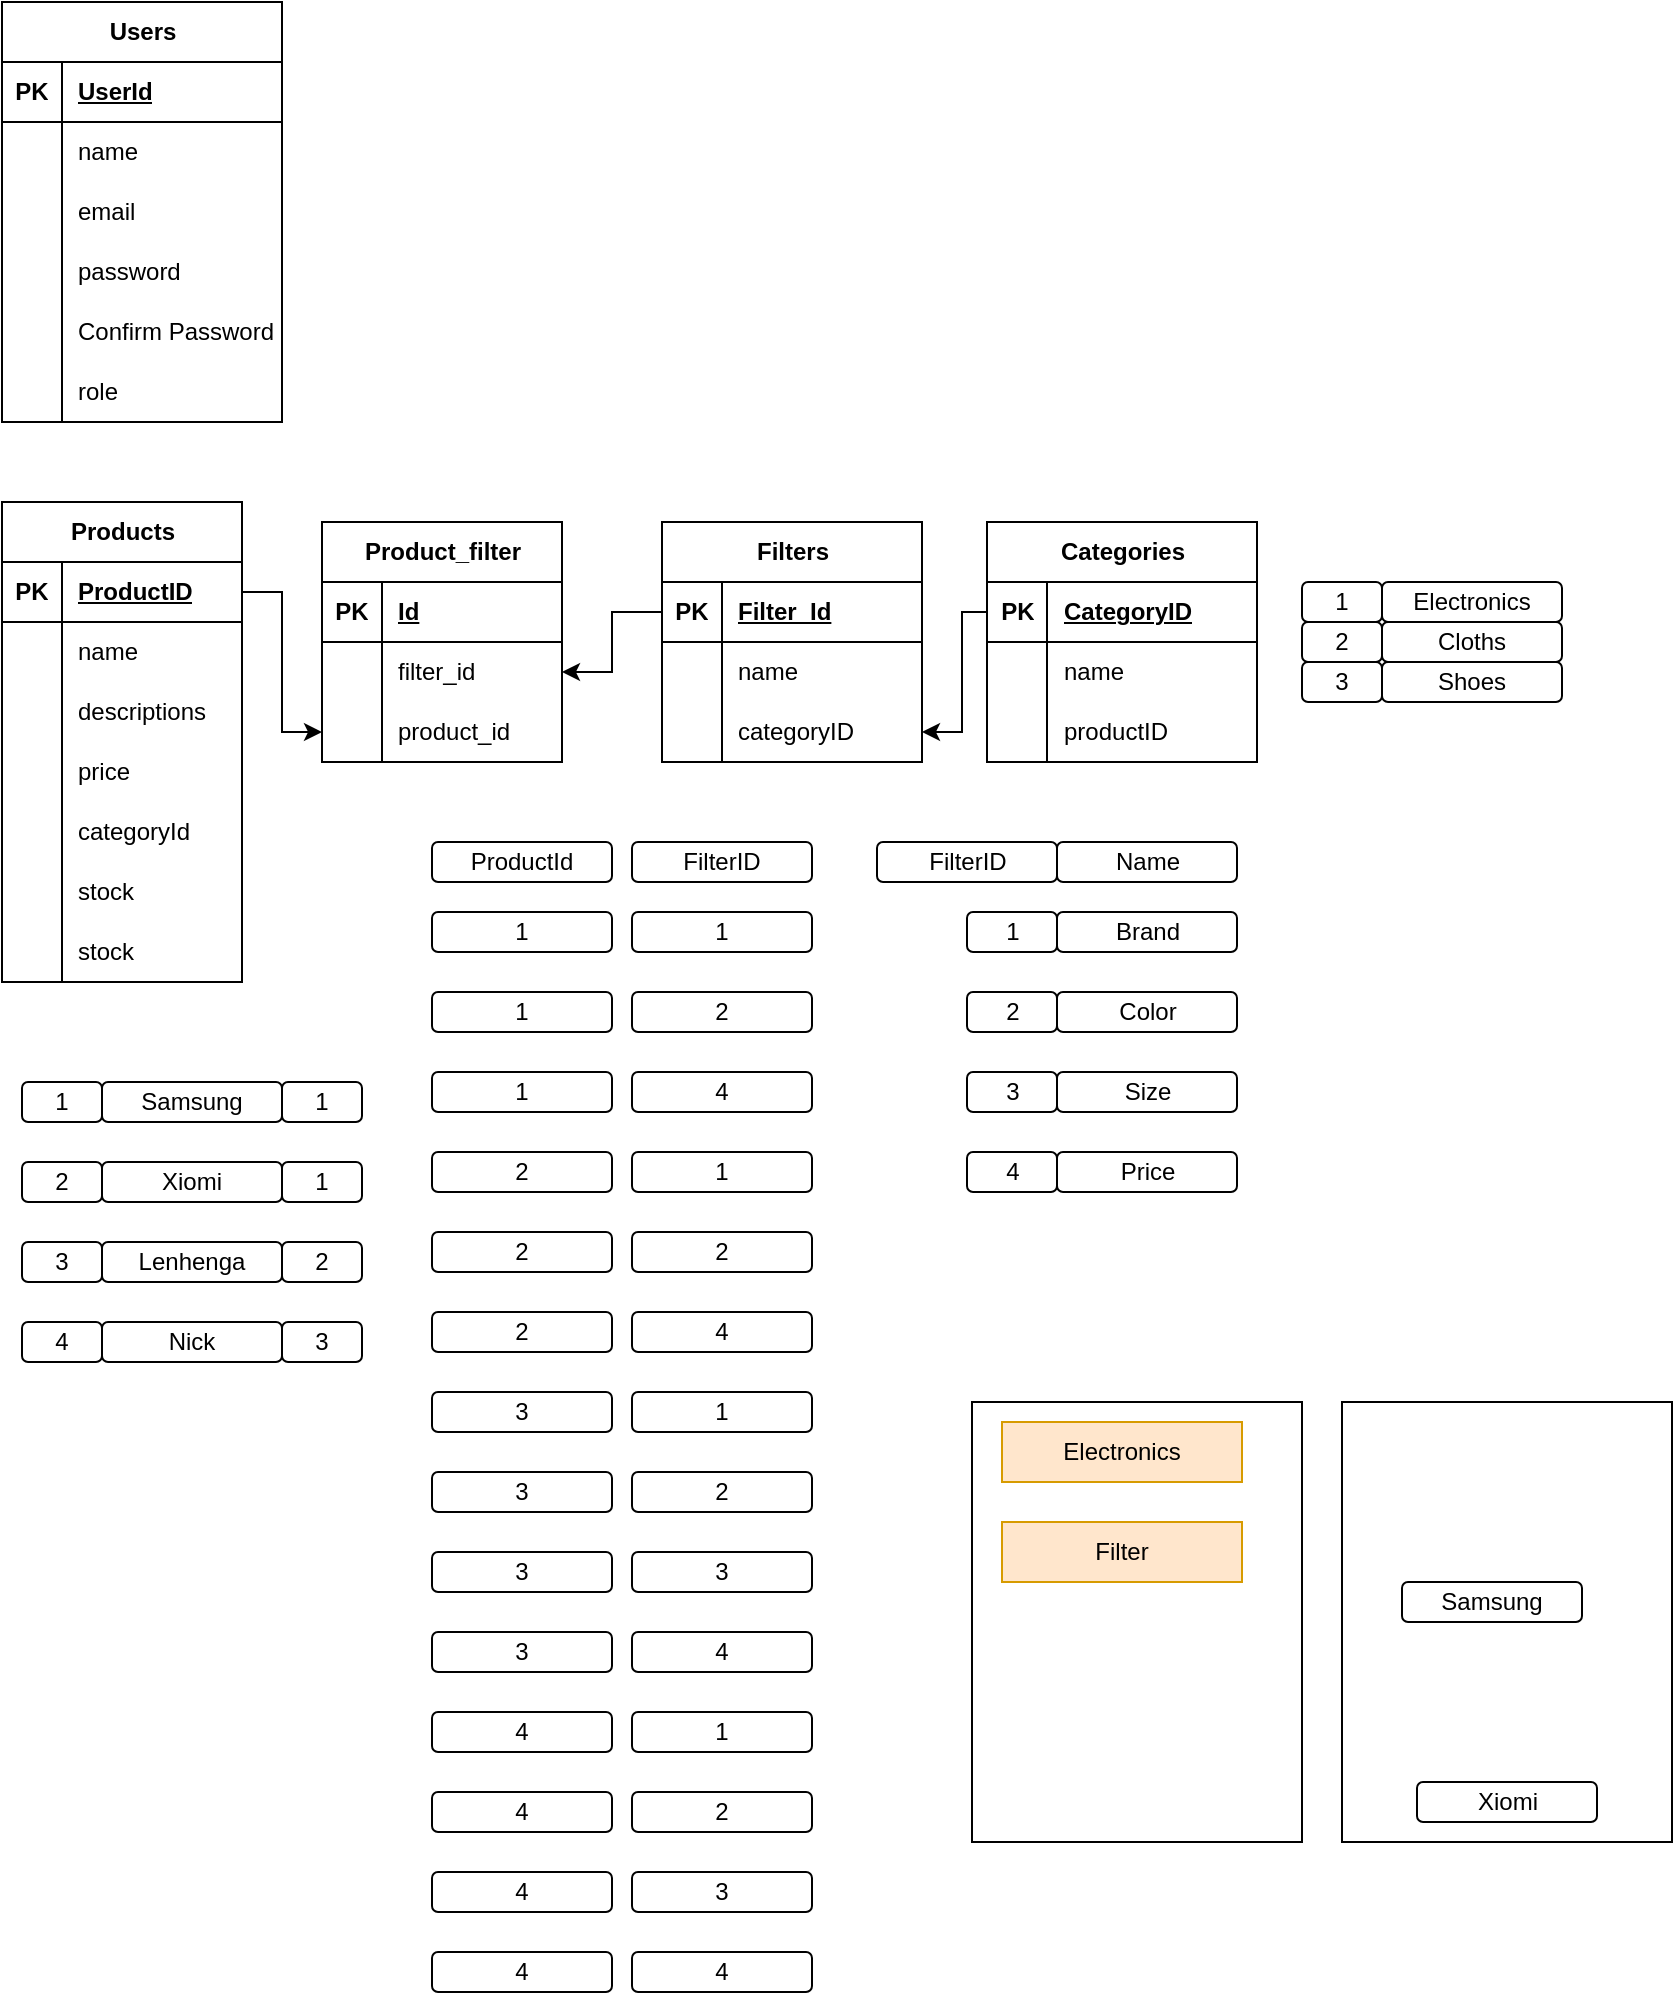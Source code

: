 <mxfile version="26.0.13">
  <diagram id="R2lEEEUBdFMjLlhIrx00" name="Page-1">
    <mxGraphModel dx="1050" dy="557" grid="1" gridSize="10" guides="1" tooltips="1" connect="1" arrows="1" fold="1" page="1" pageScale="1" pageWidth="850" pageHeight="1100" math="0" shadow="0" extFonts="Permanent Marker^https://fonts.googleapis.com/css?family=Permanent+Marker">
      <root>
        <mxCell id="0" />
        <mxCell id="1" parent="0" />
        <mxCell id="6LeqOwclISCWxOjMwCDl-1" value="Users" style="shape=table;startSize=30;container=1;collapsible=1;childLayout=tableLayout;fixedRows=1;rowLines=0;fontStyle=1;align=center;resizeLast=1;html=1;" parent="1" vertex="1">
          <mxGeometry x="50" y="40" width="140" height="210" as="geometry" />
        </mxCell>
        <mxCell id="6LeqOwclISCWxOjMwCDl-2" value="" style="shape=tableRow;horizontal=0;startSize=0;swimlaneHead=0;swimlaneBody=0;fillColor=none;collapsible=0;dropTarget=0;points=[[0,0.5],[1,0.5]];portConstraint=eastwest;top=0;left=0;right=0;bottom=1;" parent="6LeqOwclISCWxOjMwCDl-1" vertex="1">
          <mxGeometry y="30" width="140" height="30" as="geometry" />
        </mxCell>
        <mxCell id="6LeqOwclISCWxOjMwCDl-3" value="PK" style="shape=partialRectangle;connectable=0;fillColor=none;top=0;left=0;bottom=0;right=0;fontStyle=1;overflow=hidden;whiteSpace=wrap;html=1;" parent="6LeqOwclISCWxOjMwCDl-2" vertex="1">
          <mxGeometry width="30" height="30" as="geometry">
            <mxRectangle width="30" height="30" as="alternateBounds" />
          </mxGeometry>
        </mxCell>
        <mxCell id="6LeqOwclISCWxOjMwCDl-4" value="UserId" style="shape=partialRectangle;connectable=0;fillColor=none;top=0;left=0;bottom=0;right=0;align=left;spacingLeft=6;fontStyle=5;overflow=hidden;whiteSpace=wrap;html=1;" parent="6LeqOwclISCWxOjMwCDl-2" vertex="1">
          <mxGeometry x="30" width="110" height="30" as="geometry">
            <mxRectangle width="110" height="30" as="alternateBounds" />
          </mxGeometry>
        </mxCell>
        <mxCell id="6LeqOwclISCWxOjMwCDl-5" value="" style="shape=tableRow;horizontal=0;startSize=0;swimlaneHead=0;swimlaneBody=0;fillColor=none;collapsible=0;dropTarget=0;points=[[0,0.5],[1,0.5]];portConstraint=eastwest;top=0;left=0;right=0;bottom=0;" parent="6LeqOwclISCWxOjMwCDl-1" vertex="1">
          <mxGeometry y="60" width="140" height="30" as="geometry" />
        </mxCell>
        <mxCell id="6LeqOwclISCWxOjMwCDl-6" value="" style="shape=partialRectangle;connectable=0;fillColor=none;top=0;left=0;bottom=0;right=0;editable=1;overflow=hidden;whiteSpace=wrap;html=1;" parent="6LeqOwclISCWxOjMwCDl-5" vertex="1">
          <mxGeometry width="30" height="30" as="geometry">
            <mxRectangle width="30" height="30" as="alternateBounds" />
          </mxGeometry>
        </mxCell>
        <mxCell id="6LeqOwclISCWxOjMwCDl-7" value="name" style="shape=partialRectangle;connectable=0;fillColor=none;top=0;left=0;bottom=0;right=0;align=left;spacingLeft=6;overflow=hidden;whiteSpace=wrap;html=1;" parent="6LeqOwclISCWxOjMwCDl-5" vertex="1">
          <mxGeometry x="30" width="110" height="30" as="geometry">
            <mxRectangle width="110" height="30" as="alternateBounds" />
          </mxGeometry>
        </mxCell>
        <mxCell id="6LeqOwclISCWxOjMwCDl-8" value="" style="shape=tableRow;horizontal=0;startSize=0;swimlaneHead=0;swimlaneBody=0;fillColor=none;collapsible=0;dropTarget=0;points=[[0,0.5],[1,0.5]];portConstraint=eastwest;top=0;left=0;right=0;bottom=0;" parent="6LeqOwclISCWxOjMwCDl-1" vertex="1">
          <mxGeometry y="90" width="140" height="30" as="geometry" />
        </mxCell>
        <mxCell id="6LeqOwclISCWxOjMwCDl-9" value="" style="shape=partialRectangle;connectable=0;fillColor=none;top=0;left=0;bottom=0;right=0;editable=1;overflow=hidden;whiteSpace=wrap;html=1;" parent="6LeqOwclISCWxOjMwCDl-8" vertex="1">
          <mxGeometry width="30" height="30" as="geometry">
            <mxRectangle width="30" height="30" as="alternateBounds" />
          </mxGeometry>
        </mxCell>
        <mxCell id="6LeqOwclISCWxOjMwCDl-10" value="email" style="shape=partialRectangle;connectable=0;fillColor=none;top=0;left=0;bottom=0;right=0;align=left;spacingLeft=6;overflow=hidden;whiteSpace=wrap;html=1;" parent="6LeqOwclISCWxOjMwCDl-8" vertex="1">
          <mxGeometry x="30" width="110" height="30" as="geometry">
            <mxRectangle width="110" height="30" as="alternateBounds" />
          </mxGeometry>
        </mxCell>
        <mxCell id="6LeqOwclISCWxOjMwCDl-11" value="" style="shape=tableRow;horizontal=0;startSize=0;swimlaneHead=0;swimlaneBody=0;fillColor=none;collapsible=0;dropTarget=0;points=[[0,0.5],[1,0.5]];portConstraint=eastwest;top=0;left=0;right=0;bottom=0;" parent="6LeqOwclISCWxOjMwCDl-1" vertex="1">
          <mxGeometry y="120" width="140" height="30" as="geometry" />
        </mxCell>
        <mxCell id="6LeqOwclISCWxOjMwCDl-12" value="" style="shape=partialRectangle;connectable=0;fillColor=none;top=0;left=0;bottom=0;right=0;editable=1;overflow=hidden;whiteSpace=wrap;html=1;" parent="6LeqOwclISCWxOjMwCDl-11" vertex="1">
          <mxGeometry width="30" height="30" as="geometry">
            <mxRectangle width="30" height="30" as="alternateBounds" />
          </mxGeometry>
        </mxCell>
        <mxCell id="6LeqOwclISCWxOjMwCDl-13" value="password" style="shape=partialRectangle;connectable=0;fillColor=none;top=0;left=0;bottom=0;right=0;align=left;spacingLeft=6;overflow=hidden;whiteSpace=wrap;html=1;" parent="6LeqOwclISCWxOjMwCDl-11" vertex="1">
          <mxGeometry x="30" width="110" height="30" as="geometry">
            <mxRectangle width="110" height="30" as="alternateBounds" />
          </mxGeometry>
        </mxCell>
        <mxCell id="6LeqOwclISCWxOjMwCDl-14" value="" style="shape=tableRow;horizontal=0;startSize=0;swimlaneHead=0;swimlaneBody=0;fillColor=none;collapsible=0;dropTarget=0;points=[[0,0.5],[1,0.5]];portConstraint=eastwest;top=0;left=0;right=0;bottom=0;" parent="6LeqOwclISCWxOjMwCDl-1" vertex="1">
          <mxGeometry y="150" width="140" height="30" as="geometry" />
        </mxCell>
        <mxCell id="6LeqOwclISCWxOjMwCDl-15" value="" style="shape=partialRectangle;connectable=0;fillColor=none;top=0;left=0;bottom=0;right=0;editable=1;overflow=hidden;whiteSpace=wrap;html=1;" parent="6LeqOwclISCWxOjMwCDl-14" vertex="1">
          <mxGeometry width="30" height="30" as="geometry">
            <mxRectangle width="30" height="30" as="alternateBounds" />
          </mxGeometry>
        </mxCell>
        <mxCell id="6LeqOwclISCWxOjMwCDl-16" value="Confirm Password" style="shape=partialRectangle;connectable=0;fillColor=none;top=0;left=0;bottom=0;right=0;align=left;spacingLeft=6;overflow=hidden;whiteSpace=wrap;html=1;" parent="6LeqOwclISCWxOjMwCDl-14" vertex="1">
          <mxGeometry x="30" width="110" height="30" as="geometry">
            <mxRectangle width="110" height="30" as="alternateBounds" />
          </mxGeometry>
        </mxCell>
        <mxCell id="6LeqOwclISCWxOjMwCDl-17" value="" style="shape=tableRow;horizontal=0;startSize=0;swimlaneHead=0;swimlaneBody=0;fillColor=none;collapsible=0;dropTarget=0;points=[[0,0.5],[1,0.5]];portConstraint=eastwest;top=0;left=0;right=0;bottom=0;" parent="6LeqOwclISCWxOjMwCDl-1" vertex="1">
          <mxGeometry y="180" width="140" height="30" as="geometry" />
        </mxCell>
        <mxCell id="6LeqOwclISCWxOjMwCDl-18" value="" style="shape=partialRectangle;connectable=0;fillColor=none;top=0;left=0;bottom=0;right=0;editable=1;overflow=hidden;whiteSpace=wrap;html=1;" parent="6LeqOwclISCWxOjMwCDl-17" vertex="1">
          <mxGeometry width="30" height="30" as="geometry">
            <mxRectangle width="30" height="30" as="alternateBounds" />
          </mxGeometry>
        </mxCell>
        <mxCell id="6LeqOwclISCWxOjMwCDl-19" value="role" style="shape=partialRectangle;connectable=0;fillColor=none;top=0;left=0;bottom=0;right=0;align=left;spacingLeft=6;overflow=hidden;whiteSpace=wrap;html=1;" parent="6LeqOwclISCWxOjMwCDl-17" vertex="1">
          <mxGeometry x="30" width="110" height="30" as="geometry">
            <mxRectangle width="110" height="30" as="alternateBounds" />
          </mxGeometry>
        </mxCell>
        <mxCell id="6LeqOwclISCWxOjMwCDl-20" value="Products" style="shape=table;startSize=30;container=1;collapsible=1;childLayout=tableLayout;fixedRows=1;rowLines=0;fontStyle=1;align=center;resizeLast=1;html=1;" parent="1" vertex="1">
          <mxGeometry x="50" y="290" width="120" height="240" as="geometry" />
        </mxCell>
        <mxCell id="6LeqOwclISCWxOjMwCDl-21" value="" style="shape=tableRow;horizontal=0;startSize=0;swimlaneHead=0;swimlaneBody=0;fillColor=none;collapsible=0;dropTarget=0;points=[[0,0.5],[1,0.5]];portConstraint=eastwest;top=0;left=0;right=0;bottom=1;" parent="6LeqOwclISCWxOjMwCDl-20" vertex="1">
          <mxGeometry y="30" width="120" height="30" as="geometry" />
        </mxCell>
        <mxCell id="6LeqOwclISCWxOjMwCDl-22" value="PK" style="shape=partialRectangle;connectable=0;fillColor=none;top=0;left=0;bottom=0;right=0;fontStyle=1;overflow=hidden;whiteSpace=wrap;html=1;" parent="6LeqOwclISCWxOjMwCDl-21" vertex="1">
          <mxGeometry width="30" height="30" as="geometry">
            <mxRectangle width="30" height="30" as="alternateBounds" />
          </mxGeometry>
        </mxCell>
        <mxCell id="6LeqOwclISCWxOjMwCDl-23" value="ProductID" style="shape=partialRectangle;connectable=0;fillColor=none;top=0;left=0;bottom=0;right=0;align=left;spacingLeft=6;fontStyle=5;overflow=hidden;whiteSpace=wrap;html=1;" parent="6LeqOwclISCWxOjMwCDl-21" vertex="1">
          <mxGeometry x="30" width="90" height="30" as="geometry">
            <mxRectangle width="90" height="30" as="alternateBounds" />
          </mxGeometry>
        </mxCell>
        <mxCell id="6LeqOwclISCWxOjMwCDl-24" value="" style="shape=tableRow;horizontal=0;startSize=0;swimlaneHead=0;swimlaneBody=0;fillColor=none;collapsible=0;dropTarget=0;points=[[0,0.5],[1,0.5]];portConstraint=eastwest;top=0;left=0;right=0;bottom=0;" parent="6LeqOwclISCWxOjMwCDl-20" vertex="1">
          <mxGeometry y="60" width="120" height="30" as="geometry" />
        </mxCell>
        <mxCell id="6LeqOwclISCWxOjMwCDl-25" value="" style="shape=partialRectangle;connectable=0;fillColor=none;top=0;left=0;bottom=0;right=0;editable=1;overflow=hidden;whiteSpace=wrap;html=1;" parent="6LeqOwclISCWxOjMwCDl-24" vertex="1">
          <mxGeometry width="30" height="30" as="geometry">
            <mxRectangle width="30" height="30" as="alternateBounds" />
          </mxGeometry>
        </mxCell>
        <mxCell id="6LeqOwclISCWxOjMwCDl-26" value="name" style="shape=partialRectangle;connectable=0;fillColor=none;top=0;left=0;bottom=0;right=0;align=left;spacingLeft=6;overflow=hidden;whiteSpace=wrap;html=1;" parent="6LeqOwclISCWxOjMwCDl-24" vertex="1">
          <mxGeometry x="30" width="90" height="30" as="geometry">
            <mxRectangle width="90" height="30" as="alternateBounds" />
          </mxGeometry>
        </mxCell>
        <mxCell id="6LeqOwclISCWxOjMwCDl-27" value="" style="shape=tableRow;horizontal=0;startSize=0;swimlaneHead=0;swimlaneBody=0;fillColor=none;collapsible=0;dropTarget=0;points=[[0,0.5],[1,0.5]];portConstraint=eastwest;top=0;left=0;right=0;bottom=0;" parent="6LeqOwclISCWxOjMwCDl-20" vertex="1">
          <mxGeometry y="90" width="120" height="30" as="geometry" />
        </mxCell>
        <mxCell id="6LeqOwclISCWxOjMwCDl-28" value="" style="shape=partialRectangle;connectable=0;fillColor=none;top=0;left=0;bottom=0;right=0;editable=1;overflow=hidden;whiteSpace=wrap;html=1;" parent="6LeqOwclISCWxOjMwCDl-27" vertex="1">
          <mxGeometry width="30" height="30" as="geometry">
            <mxRectangle width="30" height="30" as="alternateBounds" />
          </mxGeometry>
        </mxCell>
        <mxCell id="6LeqOwclISCWxOjMwCDl-29" value="descriptions" style="shape=partialRectangle;connectable=0;fillColor=none;top=0;left=0;bottom=0;right=0;align=left;spacingLeft=6;overflow=hidden;whiteSpace=wrap;html=1;" parent="6LeqOwclISCWxOjMwCDl-27" vertex="1">
          <mxGeometry x="30" width="90" height="30" as="geometry">
            <mxRectangle width="90" height="30" as="alternateBounds" />
          </mxGeometry>
        </mxCell>
        <mxCell id="6LeqOwclISCWxOjMwCDl-30" value="" style="shape=tableRow;horizontal=0;startSize=0;swimlaneHead=0;swimlaneBody=0;fillColor=none;collapsible=0;dropTarget=0;points=[[0,0.5],[1,0.5]];portConstraint=eastwest;top=0;left=0;right=0;bottom=0;" parent="6LeqOwclISCWxOjMwCDl-20" vertex="1">
          <mxGeometry y="120" width="120" height="30" as="geometry" />
        </mxCell>
        <mxCell id="6LeqOwclISCWxOjMwCDl-31" value="" style="shape=partialRectangle;connectable=0;fillColor=none;top=0;left=0;bottom=0;right=0;editable=1;overflow=hidden;whiteSpace=wrap;html=1;" parent="6LeqOwclISCWxOjMwCDl-30" vertex="1">
          <mxGeometry width="30" height="30" as="geometry">
            <mxRectangle width="30" height="30" as="alternateBounds" />
          </mxGeometry>
        </mxCell>
        <mxCell id="6LeqOwclISCWxOjMwCDl-32" value="price" style="shape=partialRectangle;connectable=0;fillColor=none;top=0;left=0;bottom=0;right=0;align=left;spacingLeft=6;overflow=hidden;whiteSpace=wrap;html=1;" parent="6LeqOwclISCWxOjMwCDl-30" vertex="1">
          <mxGeometry x="30" width="90" height="30" as="geometry">
            <mxRectangle width="90" height="30" as="alternateBounds" />
          </mxGeometry>
        </mxCell>
        <mxCell id="6LeqOwclISCWxOjMwCDl-33" value="" style="shape=tableRow;horizontal=0;startSize=0;swimlaneHead=0;swimlaneBody=0;fillColor=none;collapsible=0;dropTarget=0;points=[[0,0.5],[1,0.5]];portConstraint=eastwest;top=0;left=0;right=0;bottom=0;" parent="6LeqOwclISCWxOjMwCDl-20" vertex="1">
          <mxGeometry y="150" width="120" height="30" as="geometry" />
        </mxCell>
        <mxCell id="6LeqOwclISCWxOjMwCDl-34" value="" style="shape=partialRectangle;connectable=0;fillColor=none;top=0;left=0;bottom=0;right=0;editable=1;overflow=hidden;whiteSpace=wrap;html=1;" parent="6LeqOwclISCWxOjMwCDl-33" vertex="1">
          <mxGeometry width="30" height="30" as="geometry">
            <mxRectangle width="30" height="30" as="alternateBounds" />
          </mxGeometry>
        </mxCell>
        <mxCell id="6LeqOwclISCWxOjMwCDl-35" value="categoryId" style="shape=partialRectangle;connectable=0;fillColor=none;top=0;left=0;bottom=0;right=0;align=left;spacingLeft=6;overflow=hidden;whiteSpace=wrap;html=1;" parent="6LeqOwclISCWxOjMwCDl-33" vertex="1">
          <mxGeometry x="30" width="90" height="30" as="geometry">
            <mxRectangle width="90" height="30" as="alternateBounds" />
          </mxGeometry>
        </mxCell>
        <mxCell id="6LeqOwclISCWxOjMwCDl-36" value="" style="shape=tableRow;horizontal=0;startSize=0;swimlaneHead=0;swimlaneBody=0;fillColor=none;collapsible=0;dropTarget=0;points=[[0,0.5],[1,0.5]];portConstraint=eastwest;top=0;left=0;right=0;bottom=0;" parent="6LeqOwclISCWxOjMwCDl-20" vertex="1">
          <mxGeometry y="180" width="120" height="30" as="geometry" />
        </mxCell>
        <mxCell id="6LeqOwclISCWxOjMwCDl-37" value="" style="shape=partialRectangle;connectable=0;fillColor=none;top=0;left=0;bottom=0;right=0;editable=1;overflow=hidden;whiteSpace=wrap;html=1;" parent="6LeqOwclISCWxOjMwCDl-36" vertex="1">
          <mxGeometry width="30" height="30" as="geometry">
            <mxRectangle width="30" height="30" as="alternateBounds" />
          </mxGeometry>
        </mxCell>
        <mxCell id="6LeqOwclISCWxOjMwCDl-38" value="stock" style="shape=partialRectangle;connectable=0;fillColor=none;top=0;left=0;bottom=0;right=0;align=left;spacingLeft=6;overflow=hidden;whiteSpace=wrap;html=1;" parent="6LeqOwclISCWxOjMwCDl-36" vertex="1">
          <mxGeometry x="30" width="90" height="30" as="geometry">
            <mxRectangle width="90" height="30" as="alternateBounds" />
          </mxGeometry>
        </mxCell>
        <mxCell id="6LeqOwclISCWxOjMwCDl-39" value="" style="shape=tableRow;horizontal=0;startSize=0;swimlaneHead=0;swimlaneBody=0;fillColor=none;collapsible=0;dropTarget=0;points=[[0,0.5],[1,0.5]];portConstraint=eastwest;top=0;left=0;right=0;bottom=0;" parent="6LeqOwclISCWxOjMwCDl-20" vertex="1">
          <mxGeometry y="210" width="120" height="30" as="geometry" />
        </mxCell>
        <mxCell id="6LeqOwclISCWxOjMwCDl-40" value="" style="shape=partialRectangle;connectable=0;fillColor=none;top=0;left=0;bottom=0;right=0;editable=1;overflow=hidden;whiteSpace=wrap;html=1;" parent="6LeqOwclISCWxOjMwCDl-39" vertex="1">
          <mxGeometry width="30" height="30" as="geometry">
            <mxRectangle width="30" height="30" as="alternateBounds" />
          </mxGeometry>
        </mxCell>
        <mxCell id="6LeqOwclISCWxOjMwCDl-41" value="stock" style="shape=partialRectangle;connectable=0;fillColor=none;top=0;left=0;bottom=0;right=0;align=left;spacingLeft=6;overflow=hidden;whiteSpace=wrap;html=1;" parent="6LeqOwclISCWxOjMwCDl-39" vertex="1">
          <mxGeometry x="30" width="90" height="30" as="geometry">
            <mxRectangle width="90" height="30" as="alternateBounds" />
          </mxGeometry>
        </mxCell>
        <mxCell id="6LeqOwclISCWxOjMwCDl-42" value="Categories" style="shape=table;startSize=30;container=1;collapsible=1;childLayout=tableLayout;fixedRows=1;rowLines=0;fontStyle=1;align=center;resizeLast=1;html=1;" parent="1" vertex="1">
          <mxGeometry x="542.5" y="300" width="135" height="120" as="geometry" />
        </mxCell>
        <mxCell id="6LeqOwclISCWxOjMwCDl-43" value="" style="shape=tableRow;horizontal=0;startSize=0;swimlaneHead=0;swimlaneBody=0;fillColor=none;collapsible=0;dropTarget=0;points=[[0,0.5],[1,0.5]];portConstraint=eastwest;top=0;left=0;right=0;bottom=1;" parent="6LeqOwclISCWxOjMwCDl-42" vertex="1">
          <mxGeometry y="30" width="135" height="30" as="geometry" />
        </mxCell>
        <mxCell id="6LeqOwclISCWxOjMwCDl-44" value="PK" style="shape=partialRectangle;connectable=0;fillColor=none;top=0;left=0;bottom=0;right=0;fontStyle=1;overflow=hidden;whiteSpace=wrap;html=1;" parent="6LeqOwclISCWxOjMwCDl-43" vertex="1">
          <mxGeometry width="30" height="30" as="geometry">
            <mxRectangle width="30" height="30" as="alternateBounds" />
          </mxGeometry>
        </mxCell>
        <mxCell id="6LeqOwclISCWxOjMwCDl-45" value="CategoryID" style="shape=partialRectangle;connectable=0;fillColor=none;top=0;left=0;bottom=0;right=0;align=left;spacingLeft=6;fontStyle=5;overflow=hidden;whiteSpace=wrap;html=1;" parent="6LeqOwclISCWxOjMwCDl-43" vertex="1">
          <mxGeometry x="30" width="105" height="30" as="geometry">
            <mxRectangle width="105" height="30" as="alternateBounds" />
          </mxGeometry>
        </mxCell>
        <mxCell id="6LeqOwclISCWxOjMwCDl-46" value="" style="shape=tableRow;horizontal=0;startSize=0;swimlaneHead=0;swimlaneBody=0;fillColor=none;collapsible=0;dropTarget=0;points=[[0,0.5],[1,0.5]];portConstraint=eastwest;top=0;left=0;right=0;bottom=0;" parent="6LeqOwclISCWxOjMwCDl-42" vertex="1">
          <mxGeometry y="60" width="135" height="30" as="geometry" />
        </mxCell>
        <mxCell id="6LeqOwclISCWxOjMwCDl-47" value="" style="shape=partialRectangle;connectable=0;fillColor=none;top=0;left=0;bottom=0;right=0;editable=1;overflow=hidden;whiteSpace=wrap;html=1;" parent="6LeqOwclISCWxOjMwCDl-46" vertex="1">
          <mxGeometry width="30" height="30" as="geometry">
            <mxRectangle width="30" height="30" as="alternateBounds" />
          </mxGeometry>
        </mxCell>
        <mxCell id="6LeqOwclISCWxOjMwCDl-48" value="name" style="shape=partialRectangle;connectable=0;fillColor=none;top=0;left=0;bottom=0;right=0;align=left;spacingLeft=6;overflow=hidden;whiteSpace=wrap;html=1;" parent="6LeqOwclISCWxOjMwCDl-46" vertex="1">
          <mxGeometry x="30" width="105" height="30" as="geometry">
            <mxRectangle width="105" height="30" as="alternateBounds" />
          </mxGeometry>
        </mxCell>
        <mxCell id="6LeqOwclISCWxOjMwCDl-49" value="" style="shape=tableRow;horizontal=0;startSize=0;swimlaneHead=0;swimlaneBody=0;fillColor=none;collapsible=0;dropTarget=0;points=[[0,0.5],[1,0.5]];portConstraint=eastwest;top=0;left=0;right=0;bottom=0;" parent="6LeqOwclISCWxOjMwCDl-42" vertex="1">
          <mxGeometry y="90" width="135" height="30" as="geometry" />
        </mxCell>
        <mxCell id="6LeqOwclISCWxOjMwCDl-50" value="" style="shape=partialRectangle;connectable=0;fillColor=none;top=0;left=0;bottom=0;right=0;editable=1;overflow=hidden;whiteSpace=wrap;html=1;" parent="6LeqOwclISCWxOjMwCDl-49" vertex="1">
          <mxGeometry width="30" height="30" as="geometry">
            <mxRectangle width="30" height="30" as="alternateBounds" />
          </mxGeometry>
        </mxCell>
        <mxCell id="6LeqOwclISCWxOjMwCDl-51" value="productID" style="shape=partialRectangle;connectable=0;fillColor=none;top=0;left=0;bottom=0;right=0;align=left;spacingLeft=6;overflow=hidden;whiteSpace=wrap;html=1;" parent="6LeqOwclISCWxOjMwCDl-49" vertex="1">
          <mxGeometry x="30" width="105" height="30" as="geometry">
            <mxRectangle width="105" height="30" as="alternateBounds" />
          </mxGeometry>
        </mxCell>
        <mxCell id="E-jXyu5Ren6ETagCGvYg-1" value="Filters" style="shape=table;startSize=30;container=1;collapsible=1;childLayout=tableLayout;fixedRows=1;rowLines=0;fontStyle=1;align=center;resizeLast=1;html=1;" parent="1" vertex="1">
          <mxGeometry x="380" y="300" width="130" height="120" as="geometry" />
        </mxCell>
        <mxCell id="E-jXyu5Ren6ETagCGvYg-2" value="" style="shape=tableRow;horizontal=0;startSize=0;swimlaneHead=0;swimlaneBody=0;fillColor=none;collapsible=0;dropTarget=0;points=[[0,0.5],[1,0.5]];portConstraint=eastwest;top=0;left=0;right=0;bottom=1;" parent="E-jXyu5Ren6ETagCGvYg-1" vertex="1">
          <mxGeometry y="30" width="130" height="30" as="geometry" />
        </mxCell>
        <mxCell id="E-jXyu5Ren6ETagCGvYg-3" value="PK" style="shape=partialRectangle;connectable=0;fillColor=none;top=0;left=0;bottom=0;right=0;fontStyle=1;overflow=hidden;whiteSpace=wrap;html=1;" parent="E-jXyu5Ren6ETagCGvYg-2" vertex="1">
          <mxGeometry width="30" height="30" as="geometry">
            <mxRectangle width="30" height="30" as="alternateBounds" />
          </mxGeometry>
        </mxCell>
        <mxCell id="E-jXyu5Ren6ETagCGvYg-4" value="Filter_Id" style="shape=partialRectangle;connectable=0;fillColor=none;top=0;left=0;bottom=0;right=0;align=left;spacingLeft=6;fontStyle=5;overflow=hidden;whiteSpace=wrap;html=1;" parent="E-jXyu5Ren6ETagCGvYg-2" vertex="1">
          <mxGeometry x="30" width="100" height="30" as="geometry">
            <mxRectangle width="100" height="30" as="alternateBounds" />
          </mxGeometry>
        </mxCell>
        <mxCell id="E-jXyu5Ren6ETagCGvYg-5" value="" style="shape=tableRow;horizontal=0;startSize=0;swimlaneHead=0;swimlaneBody=0;fillColor=none;collapsible=0;dropTarget=0;points=[[0,0.5],[1,0.5]];portConstraint=eastwest;top=0;left=0;right=0;bottom=0;" parent="E-jXyu5Ren6ETagCGvYg-1" vertex="1">
          <mxGeometry y="60" width="130" height="30" as="geometry" />
        </mxCell>
        <mxCell id="E-jXyu5Ren6ETagCGvYg-6" value="" style="shape=partialRectangle;connectable=0;fillColor=none;top=0;left=0;bottom=0;right=0;editable=1;overflow=hidden;whiteSpace=wrap;html=1;" parent="E-jXyu5Ren6ETagCGvYg-5" vertex="1">
          <mxGeometry width="30" height="30" as="geometry">
            <mxRectangle width="30" height="30" as="alternateBounds" />
          </mxGeometry>
        </mxCell>
        <mxCell id="E-jXyu5Ren6ETagCGvYg-7" value="name" style="shape=partialRectangle;connectable=0;fillColor=none;top=0;left=0;bottom=0;right=0;align=left;spacingLeft=6;overflow=hidden;whiteSpace=wrap;html=1;" parent="E-jXyu5Ren6ETagCGvYg-5" vertex="1">
          <mxGeometry x="30" width="100" height="30" as="geometry">
            <mxRectangle width="100" height="30" as="alternateBounds" />
          </mxGeometry>
        </mxCell>
        <mxCell id="iA1d8lxsbhERtXx-RGN2-26" value="" style="shape=tableRow;horizontal=0;startSize=0;swimlaneHead=0;swimlaneBody=0;fillColor=none;collapsible=0;dropTarget=0;points=[[0,0.5],[1,0.5]];portConstraint=eastwest;top=0;left=0;right=0;bottom=0;" vertex="1" parent="E-jXyu5Ren6ETagCGvYg-1">
          <mxGeometry y="90" width="130" height="30" as="geometry" />
        </mxCell>
        <mxCell id="iA1d8lxsbhERtXx-RGN2-27" value="" style="shape=partialRectangle;connectable=0;fillColor=none;top=0;left=0;bottom=0;right=0;editable=1;overflow=hidden;whiteSpace=wrap;html=1;" vertex="1" parent="iA1d8lxsbhERtXx-RGN2-26">
          <mxGeometry width="30" height="30" as="geometry">
            <mxRectangle width="30" height="30" as="alternateBounds" />
          </mxGeometry>
        </mxCell>
        <mxCell id="iA1d8lxsbhERtXx-RGN2-28" value="categoryID" style="shape=partialRectangle;connectable=0;fillColor=none;top=0;left=0;bottom=0;right=0;align=left;spacingLeft=6;overflow=hidden;whiteSpace=wrap;html=1;" vertex="1" parent="iA1d8lxsbhERtXx-RGN2-26">
          <mxGeometry x="30" width="100" height="30" as="geometry">
            <mxRectangle width="100" height="30" as="alternateBounds" />
          </mxGeometry>
        </mxCell>
        <mxCell id="E-jXyu5Ren6ETagCGvYg-20" value="Product_filter" style="shape=table;startSize=30;container=1;collapsible=1;childLayout=tableLayout;fixedRows=1;rowLines=0;fontStyle=1;align=center;resizeLast=1;html=1;" parent="1" vertex="1">
          <mxGeometry x="210" y="300" width="120" height="120" as="geometry" />
        </mxCell>
        <mxCell id="E-jXyu5Ren6ETagCGvYg-21" value="" style="shape=tableRow;horizontal=0;startSize=0;swimlaneHead=0;swimlaneBody=0;fillColor=none;collapsible=0;dropTarget=0;points=[[0,0.5],[1,0.5]];portConstraint=eastwest;top=0;left=0;right=0;bottom=1;" parent="E-jXyu5Ren6ETagCGvYg-20" vertex="1">
          <mxGeometry y="30" width="120" height="30" as="geometry" />
        </mxCell>
        <mxCell id="E-jXyu5Ren6ETagCGvYg-22" value="PK" style="shape=partialRectangle;connectable=0;fillColor=none;top=0;left=0;bottom=0;right=0;fontStyle=1;overflow=hidden;whiteSpace=wrap;html=1;" parent="E-jXyu5Ren6ETagCGvYg-21" vertex="1">
          <mxGeometry width="30" height="30" as="geometry">
            <mxRectangle width="30" height="30" as="alternateBounds" />
          </mxGeometry>
        </mxCell>
        <mxCell id="E-jXyu5Ren6ETagCGvYg-23" value="Id" style="shape=partialRectangle;connectable=0;fillColor=none;top=0;left=0;bottom=0;right=0;align=left;spacingLeft=6;fontStyle=5;overflow=hidden;whiteSpace=wrap;html=1;" parent="E-jXyu5Ren6ETagCGvYg-21" vertex="1">
          <mxGeometry x="30" width="90" height="30" as="geometry">
            <mxRectangle width="90" height="30" as="alternateBounds" />
          </mxGeometry>
        </mxCell>
        <mxCell id="E-jXyu5Ren6ETagCGvYg-27" value="" style="shape=tableRow;horizontal=0;startSize=0;swimlaneHead=0;swimlaneBody=0;fillColor=none;collapsible=0;dropTarget=0;points=[[0,0.5],[1,0.5]];portConstraint=eastwest;top=0;left=0;right=0;bottom=0;" parent="E-jXyu5Ren6ETagCGvYg-20" vertex="1">
          <mxGeometry y="60" width="120" height="30" as="geometry" />
        </mxCell>
        <mxCell id="E-jXyu5Ren6ETagCGvYg-28" value="" style="shape=partialRectangle;connectable=0;fillColor=none;top=0;left=0;bottom=0;right=0;editable=1;overflow=hidden;whiteSpace=wrap;html=1;" parent="E-jXyu5Ren6ETagCGvYg-27" vertex="1">
          <mxGeometry width="30" height="30" as="geometry">
            <mxRectangle width="30" height="30" as="alternateBounds" />
          </mxGeometry>
        </mxCell>
        <mxCell id="E-jXyu5Ren6ETagCGvYg-29" value="filter_id" style="shape=partialRectangle;connectable=0;fillColor=none;top=0;left=0;bottom=0;right=0;align=left;spacingLeft=6;overflow=hidden;whiteSpace=wrap;html=1;" parent="E-jXyu5Ren6ETagCGvYg-27" vertex="1">
          <mxGeometry x="30" width="90" height="30" as="geometry">
            <mxRectangle width="90" height="30" as="alternateBounds" />
          </mxGeometry>
        </mxCell>
        <mxCell id="E-jXyu5Ren6ETagCGvYg-32" value="" style="shape=tableRow;horizontal=0;startSize=0;swimlaneHead=0;swimlaneBody=0;fillColor=none;collapsible=0;dropTarget=0;points=[[0,0.5],[1,0.5]];portConstraint=eastwest;top=0;left=0;right=0;bottom=0;" parent="E-jXyu5Ren6ETagCGvYg-20" vertex="1">
          <mxGeometry y="90" width="120" height="30" as="geometry" />
        </mxCell>
        <mxCell id="E-jXyu5Ren6ETagCGvYg-33" value="" style="shape=partialRectangle;connectable=0;fillColor=none;top=0;left=0;bottom=0;right=0;editable=1;overflow=hidden;whiteSpace=wrap;html=1;" parent="E-jXyu5Ren6ETagCGvYg-32" vertex="1">
          <mxGeometry width="30" height="30" as="geometry">
            <mxRectangle width="30" height="30" as="alternateBounds" />
          </mxGeometry>
        </mxCell>
        <mxCell id="E-jXyu5Ren6ETagCGvYg-34" value="product_id" style="shape=partialRectangle;connectable=0;fillColor=none;top=0;left=0;bottom=0;right=0;align=left;spacingLeft=6;overflow=hidden;whiteSpace=wrap;html=1;" parent="E-jXyu5Ren6ETagCGvYg-32" vertex="1">
          <mxGeometry x="30" width="90" height="30" as="geometry">
            <mxRectangle width="90" height="30" as="alternateBounds" />
          </mxGeometry>
        </mxCell>
        <mxCell id="E-jXyu5Ren6ETagCGvYg-30" style="edgeStyle=orthogonalEdgeStyle;rounded=0;orthogonalLoop=1;jettySize=auto;html=1;entryX=0;entryY=0.5;entryDx=0;entryDy=0;" parent="1" source="6LeqOwclISCWxOjMwCDl-21" target="E-jXyu5Ren6ETagCGvYg-32" edge="1">
          <mxGeometry relative="1" as="geometry" />
        </mxCell>
        <mxCell id="E-jXyu5Ren6ETagCGvYg-31" style="edgeStyle=orthogonalEdgeStyle;rounded=0;orthogonalLoop=1;jettySize=auto;html=1;entryX=1;entryY=0.5;entryDx=0;entryDy=0;" parent="1" source="E-jXyu5Ren6ETagCGvYg-2" target="E-jXyu5Ren6ETagCGvYg-27" edge="1">
          <mxGeometry relative="1" as="geometry" />
        </mxCell>
        <mxCell id="E-jXyu5Ren6ETagCGvYg-35" value="Brand" style="rounded=1;whiteSpace=wrap;html=1;" parent="1" vertex="1">
          <mxGeometry x="577.5" y="495" width="90" height="20" as="geometry" />
        </mxCell>
        <mxCell id="E-jXyu5Ren6ETagCGvYg-36" value="Color" style="rounded=1;whiteSpace=wrap;html=1;" parent="1" vertex="1">
          <mxGeometry x="577.5" y="535" width="90" height="20" as="geometry" />
        </mxCell>
        <mxCell id="E-jXyu5Ren6ETagCGvYg-37" value="Size" style="rounded=1;whiteSpace=wrap;html=1;" parent="1" vertex="1">
          <mxGeometry x="577.5" y="575" width="90" height="20" as="geometry" />
        </mxCell>
        <mxCell id="E-jXyu5Ren6ETagCGvYg-38" value="Price" style="rounded=1;whiteSpace=wrap;html=1;" parent="1" vertex="1">
          <mxGeometry x="577.5" y="615" width="90" height="20" as="geometry" />
        </mxCell>
        <mxCell id="E-jXyu5Ren6ETagCGvYg-39" value="Samsung" style="rounded=1;whiteSpace=wrap;html=1;" parent="1" vertex="1">
          <mxGeometry x="100" y="580" width="90" height="20" as="geometry" />
        </mxCell>
        <mxCell id="E-jXyu5Ren6ETagCGvYg-40" value="Xiomi" style="rounded=1;whiteSpace=wrap;html=1;" parent="1" vertex="1">
          <mxGeometry x="100" y="620" width="90" height="20" as="geometry" />
        </mxCell>
        <mxCell id="E-jXyu5Ren6ETagCGvYg-41" value="Lenhenga" style="rounded=1;whiteSpace=wrap;html=1;" parent="1" vertex="1">
          <mxGeometry x="100" y="660" width="90" height="20" as="geometry" />
        </mxCell>
        <mxCell id="E-jXyu5Ren6ETagCGvYg-42" value="Nick" style="rounded=1;whiteSpace=wrap;html=1;" parent="1" vertex="1">
          <mxGeometry x="100" y="700" width="90" height="20" as="geometry" />
        </mxCell>
        <mxCell id="E-jXyu5Ren6ETagCGvYg-44" value="Electronics" style="rounded=1;whiteSpace=wrap;html=1;" parent="1" vertex="1">
          <mxGeometry x="740" y="330" width="90" height="20" as="geometry" />
        </mxCell>
        <mxCell id="E-jXyu5Ren6ETagCGvYg-45" value="Cloths" style="rounded=1;whiteSpace=wrap;html=1;" parent="1" vertex="1">
          <mxGeometry x="740" y="350" width="90" height="20" as="geometry" />
        </mxCell>
        <mxCell id="E-jXyu5Ren6ETagCGvYg-46" value="Shoes" style="rounded=1;whiteSpace=wrap;html=1;" parent="1" vertex="1">
          <mxGeometry x="740" y="370" width="90" height="20" as="geometry" />
        </mxCell>
        <mxCell id="E-jXyu5Ren6ETagCGvYg-48" value="1" style="rounded=1;whiteSpace=wrap;html=1;" parent="1" vertex="1">
          <mxGeometry x="60" y="580" width="40" height="20" as="geometry" />
        </mxCell>
        <mxCell id="E-jXyu5Ren6ETagCGvYg-49" value="2" style="rounded=1;whiteSpace=wrap;html=1;" parent="1" vertex="1">
          <mxGeometry x="60" y="620" width="40" height="20" as="geometry" />
        </mxCell>
        <mxCell id="E-jXyu5Ren6ETagCGvYg-50" value="3" style="rounded=1;whiteSpace=wrap;html=1;" parent="1" vertex="1">
          <mxGeometry x="60" y="660" width="40" height="20" as="geometry" />
        </mxCell>
        <mxCell id="E-jXyu5Ren6ETagCGvYg-51" value="4" style="rounded=1;whiteSpace=wrap;html=1;" parent="1" vertex="1">
          <mxGeometry x="60" y="700" width="40" height="20" as="geometry" />
        </mxCell>
        <mxCell id="E-jXyu5Ren6ETagCGvYg-52" value="1" style="rounded=1;whiteSpace=wrap;html=1;" parent="1" vertex="1">
          <mxGeometry x="532.5" y="495" width="45" height="20" as="geometry" />
        </mxCell>
        <mxCell id="E-jXyu5Ren6ETagCGvYg-53" value="2" style="rounded=1;whiteSpace=wrap;html=1;" parent="1" vertex="1">
          <mxGeometry x="532.5" y="535" width="45" height="20" as="geometry" />
        </mxCell>
        <mxCell id="E-jXyu5Ren6ETagCGvYg-54" value="3" style="rounded=1;whiteSpace=wrap;html=1;" parent="1" vertex="1">
          <mxGeometry x="532.5" y="575" width="45" height="20" as="geometry" />
        </mxCell>
        <mxCell id="E-jXyu5Ren6ETagCGvYg-55" value="4" style="rounded=1;whiteSpace=wrap;html=1;" parent="1" vertex="1">
          <mxGeometry x="532.5" y="615" width="45" height="20" as="geometry" />
        </mxCell>
        <mxCell id="E-jXyu5Ren6ETagCGvYg-56" value="1" style="rounded=1;whiteSpace=wrap;html=1;" parent="1" vertex="1">
          <mxGeometry x="265" y="495" width="90" height="20" as="geometry" />
        </mxCell>
        <mxCell id="E-jXyu5Ren6ETagCGvYg-57" value="2" style="rounded=1;whiteSpace=wrap;html=1;" parent="1" vertex="1">
          <mxGeometry x="265" y="615" width="90" height="20" as="geometry" />
        </mxCell>
        <mxCell id="E-jXyu5Ren6ETagCGvYg-58" value="3" style="rounded=1;whiteSpace=wrap;html=1;" parent="1" vertex="1">
          <mxGeometry x="265" y="735" width="90" height="20" as="geometry" />
        </mxCell>
        <mxCell id="E-jXyu5Ren6ETagCGvYg-59" value="4" style="rounded=1;whiteSpace=wrap;html=1;" parent="1" vertex="1">
          <mxGeometry x="265" y="895" width="90" height="20" as="geometry" />
        </mxCell>
        <mxCell id="E-jXyu5Ren6ETagCGvYg-60" value="1" style="rounded=1;whiteSpace=wrap;html=1;" parent="1" vertex="1">
          <mxGeometry x="365" y="495" width="90" height="20" as="geometry" />
        </mxCell>
        <mxCell id="E-jXyu5Ren6ETagCGvYg-68" value="1" style="rounded=1;whiteSpace=wrap;html=1;" parent="1" vertex="1">
          <mxGeometry x="265" y="535" width="90" height="20" as="geometry" />
        </mxCell>
        <mxCell id="E-jXyu5Ren6ETagCGvYg-69" value="2" style="rounded=1;whiteSpace=wrap;html=1;" parent="1" vertex="1">
          <mxGeometry x="365" y="535" width="90" height="20" as="geometry" />
        </mxCell>
        <mxCell id="E-jXyu5Ren6ETagCGvYg-70" value="1" style="rounded=1;whiteSpace=wrap;html=1;" parent="1" vertex="1">
          <mxGeometry x="265" y="575" width="90" height="20" as="geometry" />
        </mxCell>
        <mxCell id="E-jXyu5Ren6ETagCGvYg-71" value="4" style="rounded=1;whiteSpace=wrap;html=1;" parent="1" vertex="1">
          <mxGeometry x="365" y="575" width="90" height="20" as="geometry" />
        </mxCell>
        <mxCell id="E-jXyu5Ren6ETagCGvYg-72" value="1" style="rounded=1;whiteSpace=wrap;html=1;" parent="1" vertex="1">
          <mxGeometry x="365" y="615" width="90" height="20" as="geometry" />
        </mxCell>
        <mxCell id="E-jXyu5Ren6ETagCGvYg-73" value="2" style="rounded=1;whiteSpace=wrap;html=1;" parent="1" vertex="1">
          <mxGeometry x="365" y="655" width="90" height="20" as="geometry" />
        </mxCell>
        <mxCell id="E-jXyu5Ren6ETagCGvYg-74" value="4" style="rounded=1;whiteSpace=wrap;html=1;" parent="1" vertex="1">
          <mxGeometry x="365" y="695" width="90" height="20" as="geometry" />
        </mxCell>
        <mxCell id="E-jXyu5Ren6ETagCGvYg-75" value="2" style="rounded=1;whiteSpace=wrap;html=1;" parent="1" vertex="1">
          <mxGeometry x="265" y="655" width="90" height="20" as="geometry" />
        </mxCell>
        <mxCell id="E-jXyu5Ren6ETagCGvYg-76" value="2" style="rounded=1;whiteSpace=wrap;html=1;" parent="1" vertex="1">
          <mxGeometry x="265" y="695" width="90" height="20" as="geometry" />
        </mxCell>
        <mxCell id="E-jXyu5Ren6ETagCGvYg-78" value="1" style="rounded=1;whiteSpace=wrap;html=1;" parent="1" vertex="1">
          <mxGeometry x="365" y="735" width="90" height="20" as="geometry" />
        </mxCell>
        <mxCell id="E-jXyu5Ren6ETagCGvYg-79" value="2" style="rounded=1;whiteSpace=wrap;html=1;" parent="1" vertex="1">
          <mxGeometry x="365" y="775" width="90" height="20" as="geometry" />
        </mxCell>
        <mxCell id="E-jXyu5Ren6ETagCGvYg-80" value="3" style="rounded=1;whiteSpace=wrap;html=1;" parent="1" vertex="1">
          <mxGeometry x="365" y="815" width="90" height="20" as="geometry" />
        </mxCell>
        <mxCell id="E-jXyu5Ren6ETagCGvYg-81" value="4" style="rounded=1;whiteSpace=wrap;html=1;" parent="1" vertex="1">
          <mxGeometry x="365" y="855" width="90" height="20" as="geometry" />
        </mxCell>
        <mxCell id="E-jXyu5Ren6ETagCGvYg-82" value="3" style="rounded=1;whiteSpace=wrap;html=1;" parent="1" vertex="1">
          <mxGeometry x="265" y="775" width="90" height="20" as="geometry" />
        </mxCell>
        <mxCell id="E-jXyu5Ren6ETagCGvYg-83" value="3" style="rounded=1;whiteSpace=wrap;html=1;" parent="1" vertex="1">
          <mxGeometry x="265" y="815" width="90" height="20" as="geometry" />
        </mxCell>
        <mxCell id="E-jXyu5Ren6ETagCGvYg-84" value="3" style="rounded=1;whiteSpace=wrap;html=1;" parent="1" vertex="1">
          <mxGeometry x="265" y="855" width="90" height="20" as="geometry" />
        </mxCell>
        <mxCell id="E-jXyu5Ren6ETagCGvYg-85" value="1" style="rounded=1;whiteSpace=wrap;html=1;" parent="1" vertex="1">
          <mxGeometry x="365" y="895" width="90" height="20" as="geometry" />
        </mxCell>
        <mxCell id="E-jXyu5Ren6ETagCGvYg-86" value="2" style="rounded=1;whiteSpace=wrap;html=1;" parent="1" vertex="1">
          <mxGeometry x="365" y="935" width="90" height="20" as="geometry" />
        </mxCell>
        <mxCell id="E-jXyu5Ren6ETagCGvYg-87" value="3" style="rounded=1;whiteSpace=wrap;html=1;" parent="1" vertex="1">
          <mxGeometry x="365" y="975" width="90" height="20" as="geometry" />
        </mxCell>
        <mxCell id="E-jXyu5Ren6ETagCGvYg-88" value="4" style="rounded=1;whiteSpace=wrap;html=1;" parent="1" vertex="1">
          <mxGeometry x="365" y="1015" width="90" height="20" as="geometry" />
        </mxCell>
        <mxCell id="E-jXyu5Ren6ETagCGvYg-89" value="4" style="rounded=1;whiteSpace=wrap;html=1;" parent="1" vertex="1">
          <mxGeometry x="265" y="935" width="90" height="20" as="geometry" />
        </mxCell>
        <mxCell id="E-jXyu5Ren6ETagCGvYg-90" value="4" style="rounded=1;whiteSpace=wrap;html=1;" parent="1" vertex="1">
          <mxGeometry x="265" y="975" width="90" height="20" as="geometry" />
        </mxCell>
        <mxCell id="E-jXyu5Ren6ETagCGvYg-91" value="4" style="rounded=1;whiteSpace=wrap;html=1;" parent="1" vertex="1">
          <mxGeometry x="265" y="1015" width="90" height="20" as="geometry" />
        </mxCell>
        <mxCell id="E-jXyu5Ren6ETagCGvYg-93" value="" style="whiteSpace=wrap;html=1;" parent="1" vertex="1">
          <mxGeometry x="535" y="740" width="165" height="220" as="geometry" />
        </mxCell>
        <mxCell id="E-jXyu5Ren6ETagCGvYg-94" value="Electronics" style="rounded=0;whiteSpace=wrap;html=1;fillColor=#ffe6cc;strokeColor=#d79b00;" parent="1" vertex="1">
          <mxGeometry x="550" y="750" width="120" height="30" as="geometry" />
        </mxCell>
        <mxCell id="E-jXyu5Ren6ETagCGvYg-95" value="" style="whiteSpace=wrap;html=1;" parent="1" vertex="1">
          <mxGeometry x="720" y="740" width="165" height="220" as="geometry" />
        </mxCell>
        <mxCell id="E-jXyu5Ren6ETagCGvYg-96" value="Samsung" style="rounded=1;whiteSpace=wrap;html=1;" parent="1" vertex="1">
          <mxGeometry x="750" y="830" width="90" height="20" as="geometry" />
        </mxCell>
        <mxCell id="E-jXyu5Ren6ETagCGvYg-97" value="Xiomi" style="rounded=1;whiteSpace=wrap;html=1;" parent="1" vertex="1">
          <mxGeometry x="757.5" y="930" width="90" height="20" as="geometry" />
        </mxCell>
        <mxCell id="E-jXyu5Ren6ETagCGvYg-98" value="Filter" style="rounded=0;whiteSpace=wrap;html=1;fillColor=#ffe6cc;strokeColor=#d79b00;" parent="1" vertex="1">
          <mxGeometry x="550" y="800" width="120" height="30" as="geometry" />
        </mxCell>
        <mxCell id="E-jXyu5Ren6ETagCGvYg-103" value="1" style="rounded=1;whiteSpace=wrap;html=1;" parent="1" vertex="1">
          <mxGeometry x="700" y="330" width="40" height="20" as="geometry" />
        </mxCell>
        <mxCell id="E-jXyu5Ren6ETagCGvYg-104" value="2" style="rounded=1;whiteSpace=wrap;html=1;" parent="1" vertex="1">
          <mxGeometry x="700" y="350" width="40" height="20" as="geometry" />
        </mxCell>
        <mxCell id="E-jXyu5Ren6ETagCGvYg-105" value="3" style="rounded=1;whiteSpace=wrap;html=1;" parent="1" vertex="1">
          <mxGeometry x="700" y="370" width="40" height="20" as="geometry" />
        </mxCell>
        <mxCell id="E-jXyu5Ren6ETagCGvYg-106" value="1" style="rounded=1;whiteSpace=wrap;html=1;" parent="1" vertex="1">
          <mxGeometry x="190" y="580" width="40" height="20" as="geometry" />
        </mxCell>
        <mxCell id="E-jXyu5Ren6ETagCGvYg-108" value="1" style="rounded=1;whiteSpace=wrap;html=1;" parent="1" vertex="1">
          <mxGeometry x="190" y="620" width="40" height="20" as="geometry" />
        </mxCell>
        <mxCell id="E-jXyu5Ren6ETagCGvYg-109" value="2" style="rounded=1;whiteSpace=wrap;html=1;" parent="1" vertex="1">
          <mxGeometry x="190" y="660" width="40" height="20" as="geometry" />
        </mxCell>
        <mxCell id="E-jXyu5Ren6ETagCGvYg-110" value="3" style="rounded=1;whiteSpace=wrap;html=1;" parent="1" vertex="1">
          <mxGeometry x="190" y="700" width="40" height="20" as="geometry" />
        </mxCell>
        <mxCell id="iA1d8lxsbhERtXx-RGN2-13" style="edgeStyle=orthogonalEdgeStyle;rounded=0;orthogonalLoop=1;jettySize=auto;html=1;entryX=1;entryY=0.5;entryDx=0;entryDy=0;" edge="1" parent="1" source="6LeqOwclISCWxOjMwCDl-43" target="iA1d8lxsbhERtXx-RGN2-26">
          <mxGeometry relative="1" as="geometry">
            <mxPoint x="645" y="405" as="targetPoint" />
            <Array as="points">
              <mxPoint x="530" y="345" />
              <mxPoint x="530" y="405" />
            </Array>
          </mxGeometry>
        </mxCell>
        <mxCell id="iA1d8lxsbhERtXx-RGN2-14" value="ProductId" style="rounded=1;whiteSpace=wrap;html=1;" vertex="1" parent="1">
          <mxGeometry x="265" y="460" width="90" height="20" as="geometry" />
        </mxCell>
        <mxCell id="iA1d8lxsbhERtXx-RGN2-15" value="FilterID" style="rounded=1;whiteSpace=wrap;html=1;" vertex="1" parent="1">
          <mxGeometry x="365" y="460" width="90" height="20" as="geometry" />
        </mxCell>
        <mxCell id="iA1d8lxsbhERtXx-RGN2-16" value="FilterID" style="rounded=1;whiteSpace=wrap;html=1;" vertex="1" parent="1">
          <mxGeometry x="487.5" y="460" width="90" height="20" as="geometry" />
        </mxCell>
        <mxCell id="iA1d8lxsbhERtXx-RGN2-17" value="Name" style="rounded=1;whiteSpace=wrap;html=1;" vertex="1" parent="1">
          <mxGeometry x="577.5" y="460" width="90" height="20" as="geometry" />
        </mxCell>
      </root>
    </mxGraphModel>
  </diagram>
</mxfile>
